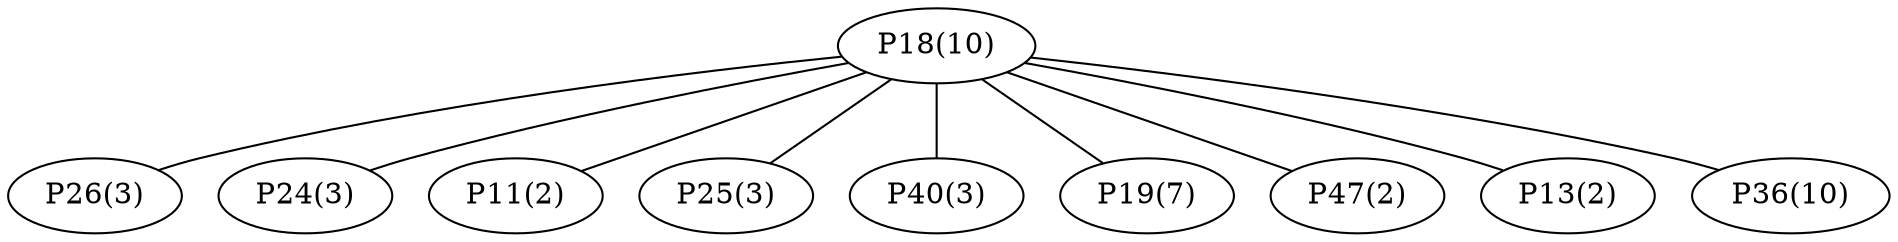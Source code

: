 graph network {
	"P18(10)";
	"P26(3)";
	"P24(3)";
	"P11(2)";
	"P25(3)";
	"P40(3)";
	"P19(7)";
	"P47(2)";
	"P13(2)";
	"P36(10)";
	"P18(10)" -- "P26(3)";
	"P18(10)" -- "P24(3)";
	"P18(10)" -- "P11(2)";
	"P18(10)" -- "P25(3)";
	"P18(10)" -- "P40(3)";
	"P18(10)" -- "P19(7)";
	"P18(10)" -- "P47(2)";
	"P18(10)" -- "P13(2)";
	"P18(10)" -- "P36(10)";
}